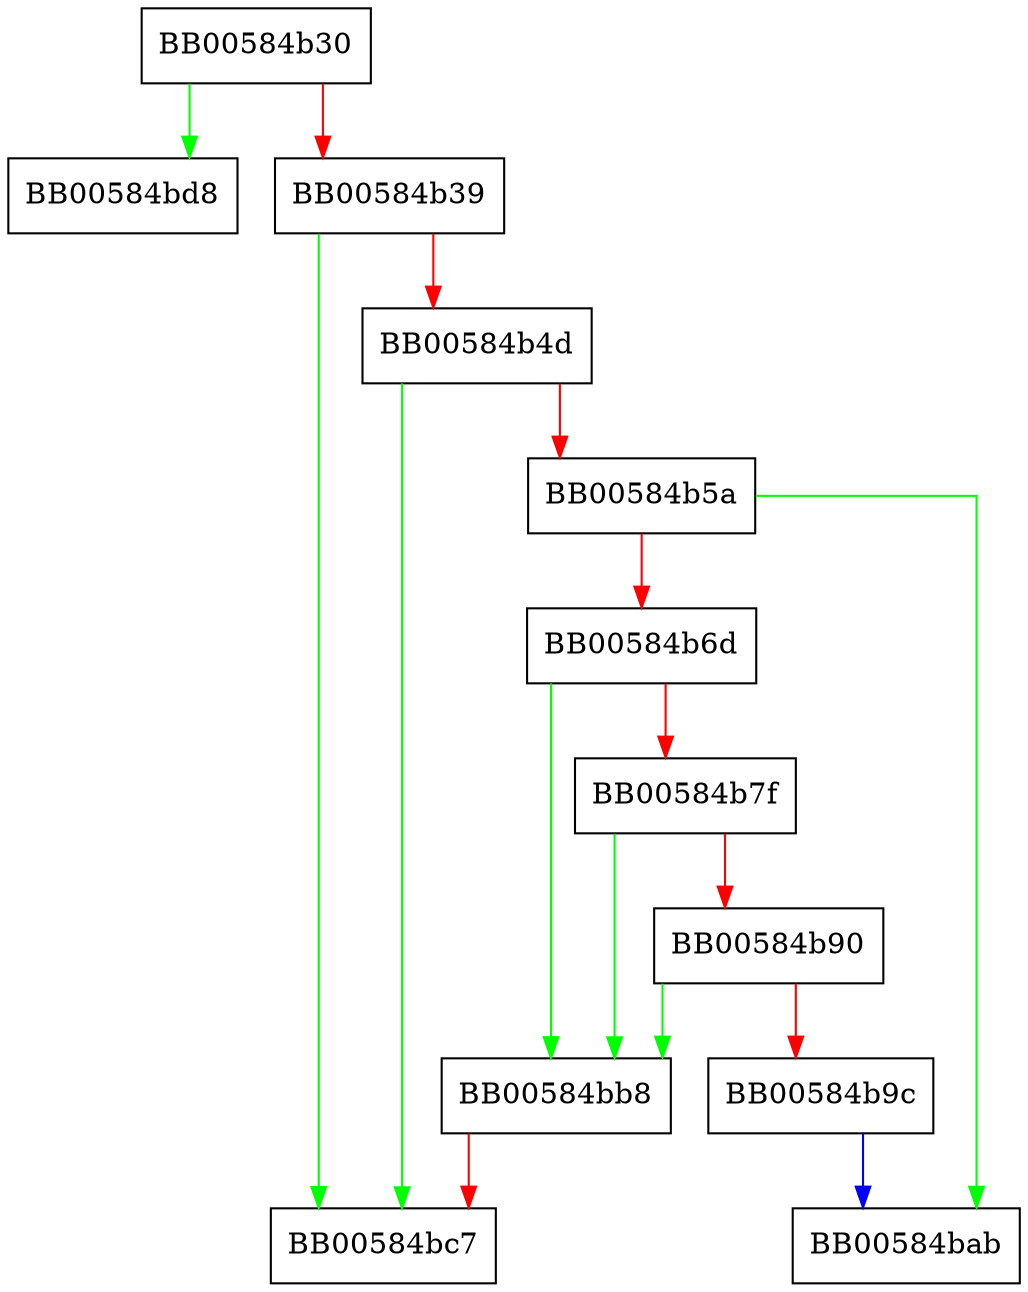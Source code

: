 digraph ECDSA_size {
  node [shape="box"];
  graph [splines=ortho];
  BB00584b30 -> BB00584bd8 [color="green"];
  BB00584b30 -> BB00584b39 [color="red"];
  BB00584b39 -> BB00584bc7 [color="green"];
  BB00584b39 -> BB00584b4d [color="red"];
  BB00584b4d -> BB00584bc7 [color="green"];
  BB00584b4d -> BB00584b5a [color="red"];
  BB00584b5a -> BB00584bab [color="green"];
  BB00584b5a -> BB00584b6d [color="red"];
  BB00584b6d -> BB00584bb8 [color="green"];
  BB00584b6d -> BB00584b7f [color="red"];
  BB00584b7f -> BB00584bb8 [color="green"];
  BB00584b7f -> BB00584b90 [color="red"];
  BB00584b90 -> BB00584bb8 [color="green"];
  BB00584b90 -> BB00584b9c [color="red"];
  BB00584b9c -> BB00584bab [color="blue"];
  BB00584bb8 -> BB00584bc7 [color="red"];
}